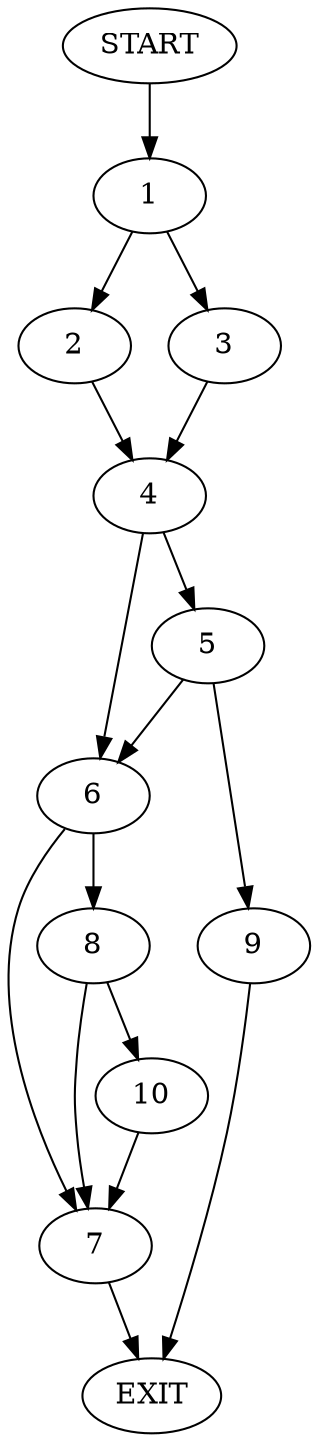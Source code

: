 digraph {
0 [label="START"]
11 [label="EXIT"]
0 -> 1
1 -> 2
1 -> 3
3 -> 4
2 -> 4
4 -> 5
4 -> 6
6 -> 7
6 -> 8
5 -> 6
5 -> 9
9 -> 11
7 -> 11
8 -> 10
8 -> 7
10 -> 7
}
